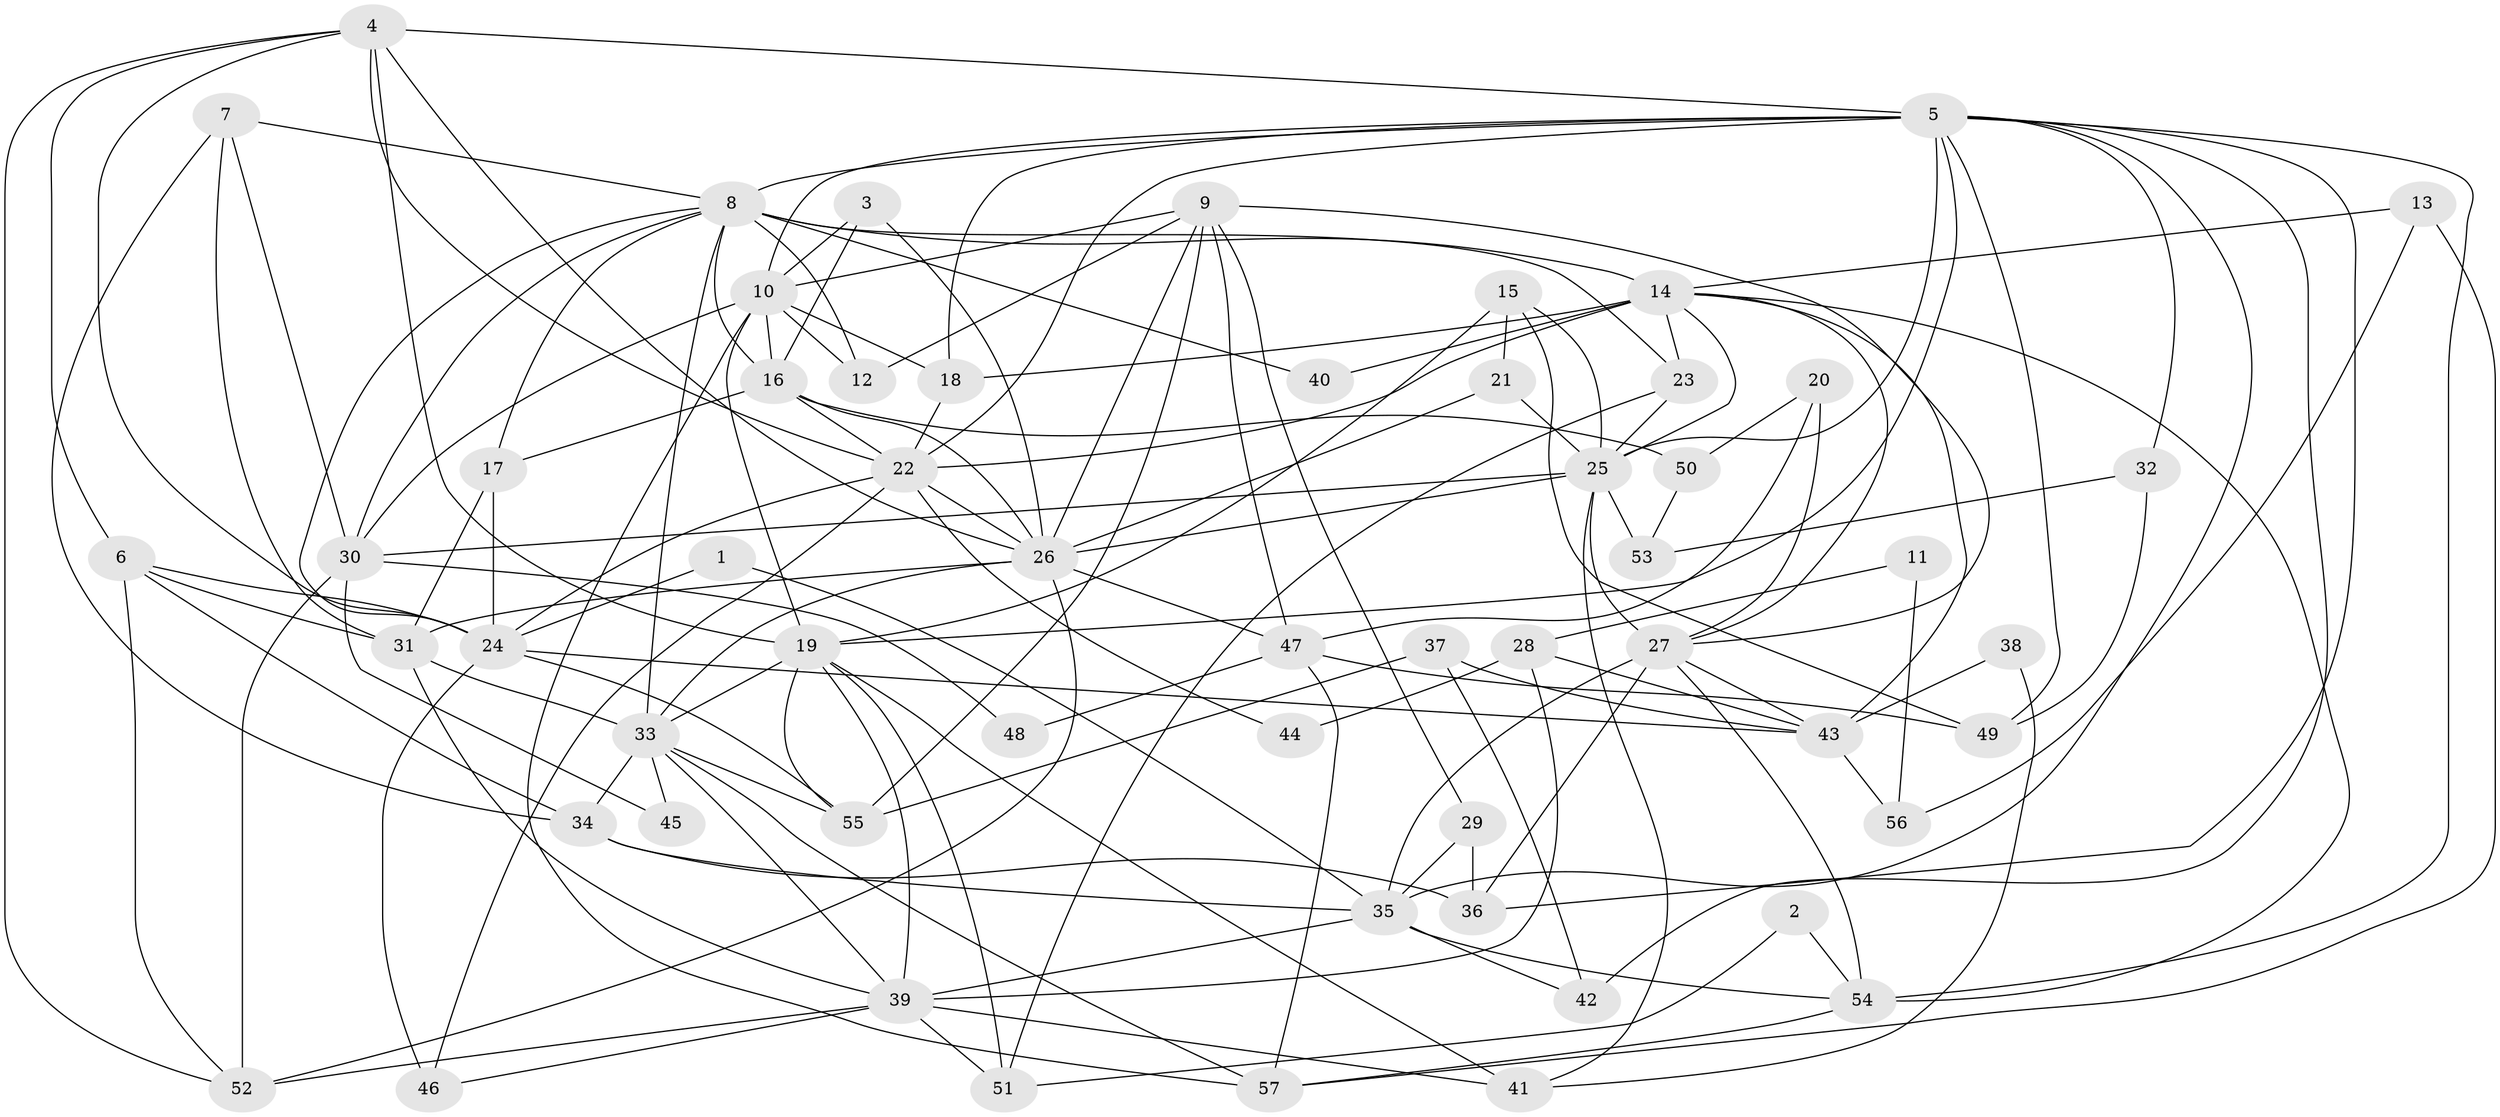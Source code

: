 // original degree distribution, {2: 0.11504424778761062, 4: 0.30973451327433627, 5: 0.1592920353982301, 3: 0.2920353982300885, 6: 0.061946902654867256, 9: 0.017699115044247787, 8: 0.017699115044247787, 7: 0.02654867256637168}
// Generated by graph-tools (version 1.1) at 2025/36/03/09/25 02:36:02]
// undirected, 57 vertices, 149 edges
graph export_dot {
graph [start="1"]
  node [color=gray90,style=filled];
  1;
  2;
  3;
  4;
  5;
  6;
  7;
  8;
  9;
  10;
  11;
  12;
  13;
  14;
  15;
  16;
  17;
  18;
  19;
  20;
  21;
  22;
  23;
  24;
  25;
  26;
  27;
  28;
  29;
  30;
  31;
  32;
  33;
  34;
  35;
  36;
  37;
  38;
  39;
  40;
  41;
  42;
  43;
  44;
  45;
  46;
  47;
  48;
  49;
  50;
  51;
  52;
  53;
  54;
  55;
  56;
  57;
  1 -- 24 [weight=1.0];
  1 -- 35 [weight=1.0];
  2 -- 51 [weight=1.0];
  2 -- 54 [weight=1.0];
  3 -- 10 [weight=1.0];
  3 -- 16 [weight=1.0];
  3 -- 26 [weight=1.0];
  4 -- 5 [weight=2.0];
  4 -- 6 [weight=1.0];
  4 -- 19 [weight=1.0];
  4 -- 22 [weight=1.0];
  4 -- 24 [weight=1.0];
  4 -- 26 [weight=1.0];
  4 -- 52 [weight=1.0];
  5 -- 8 [weight=2.0];
  5 -- 10 [weight=1.0];
  5 -- 18 [weight=1.0];
  5 -- 19 [weight=1.0];
  5 -- 22 [weight=1.0];
  5 -- 25 [weight=2.0];
  5 -- 32 [weight=1.0];
  5 -- 35 [weight=1.0];
  5 -- 36 [weight=1.0];
  5 -- 42 [weight=1.0];
  5 -- 49 [weight=1.0];
  5 -- 54 [weight=1.0];
  6 -- 24 [weight=1.0];
  6 -- 31 [weight=1.0];
  6 -- 34 [weight=1.0];
  6 -- 52 [weight=1.0];
  7 -- 8 [weight=1.0];
  7 -- 30 [weight=1.0];
  7 -- 31 [weight=1.0];
  7 -- 34 [weight=1.0];
  8 -- 12 [weight=1.0];
  8 -- 14 [weight=4.0];
  8 -- 16 [weight=1.0];
  8 -- 17 [weight=2.0];
  8 -- 23 [weight=1.0];
  8 -- 24 [weight=1.0];
  8 -- 30 [weight=1.0];
  8 -- 33 [weight=1.0];
  8 -- 40 [weight=1.0];
  9 -- 10 [weight=1.0];
  9 -- 12 [weight=1.0];
  9 -- 26 [weight=1.0];
  9 -- 27 [weight=1.0];
  9 -- 29 [weight=1.0];
  9 -- 47 [weight=1.0];
  9 -- 55 [weight=1.0];
  10 -- 12 [weight=1.0];
  10 -- 16 [weight=1.0];
  10 -- 18 [weight=1.0];
  10 -- 19 [weight=1.0];
  10 -- 30 [weight=1.0];
  10 -- 57 [weight=1.0];
  11 -- 28 [weight=1.0];
  11 -- 56 [weight=1.0];
  13 -- 14 [weight=1.0];
  13 -- 56 [weight=1.0];
  13 -- 57 [weight=1.0];
  14 -- 18 [weight=1.0];
  14 -- 22 [weight=1.0];
  14 -- 23 [weight=2.0];
  14 -- 25 [weight=1.0];
  14 -- 27 [weight=1.0];
  14 -- 40 [weight=1.0];
  14 -- 43 [weight=1.0];
  14 -- 54 [weight=1.0];
  15 -- 19 [weight=1.0];
  15 -- 21 [weight=1.0];
  15 -- 25 [weight=1.0];
  15 -- 49 [weight=1.0];
  16 -- 17 [weight=1.0];
  16 -- 22 [weight=1.0];
  16 -- 26 [weight=1.0];
  16 -- 50 [weight=1.0];
  17 -- 24 [weight=1.0];
  17 -- 31 [weight=1.0];
  18 -- 22 [weight=1.0];
  19 -- 33 [weight=3.0];
  19 -- 39 [weight=1.0];
  19 -- 41 [weight=1.0];
  19 -- 51 [weight=1.0];
  19 -- 55 [weight=1.0];
  20 -- 27 [weight=1.0];
  20 -- 47 [weight=1.0];
  20 -- 50 [weight=1.0];
  21 -- 25 [weight=1.0];
  21 -- 26 [weight=1.0];
  22 -- 24 [weight=1.0];
  22 -- 26 [weight=1.0];
  22 -- 44 [weight=1.0];
  22 -- 46 [weight=1.0];
  23 -- 25 [weight=1.0];
  23 -- 51 [weight=1.0];
  24 -- 43 [weight=1.0];
  24 -- 46 [weight=1.0];
  24 -- 55 [weight=1.0];
  25 -- 26 [weight=1.0];
  25 -- 27 [weight=1.0];
  25 -- 30 [weight=1.0];
  25 -- 41 [weight=1.0];
  25 -- 53 [weight=1.0];
  26 -- 31 [weight=1.0];
  26 -- 33 [weight=2.0];
  26 -- 47 [weight=1.0];
  26 -- 52 [weight=1.0];
  27 -- 35 [weight=2.0];
  27 -- 36 [weight=1.0];
  27 -- 43 [weight=1.0];
  27 -- 54 [weight=1.0];
  28 -- 39 [weight=1.0];
  28 -- 43 [weight=1.0];
  28 -- 44 [weight=1.0];
  29 -- 35 [weight=1.0];
  29 -- 36 [weight=1.0];
  30 -- 45 [weight=1.0];
  30 -- 48 [weight=1.0];
  30 -- 52 [weight=1.0];
  31 -- 33 [weight=1.0];
  31 -- 39 [weight=1.0];
  32 -- 49 [weight=1.0];
  32 -- 53 [weight=1.0];
  33 -- 34 [weight=2.0];
  33 -- 39 [weight=1.0];
  33 -- 45 [weight=1.0];
  33 -- 55 [weight=1.0];
  33 -- 57 [weight=1.0];
  34 -- 35 [weight=1.0];
  34 -- 36 [weight=1.0];
  35 -- 39 [weight=2.0];
  35 -- 42 [weight=1.0];
  35 -- 54 [weight=1.0];
  37 -- 42 [weight=1.0];
  37 -- 43 [weight=1.0];
  37 -- 55 [weight=1.0];
  38 -- 41 [weight=1.0];
  38 -- 43 [weight=1.0];
  39 -- 41 [weight=1.0];
  39 -- 46 [weight=1.0];
  39 -- 51 [weight=1.0];
  39 -- 52 [weight=1.0];
  43 -- 56 [weight=1.0];
  47 -- 48 [weight=1.0];
  47 -- 49 [weight=1.0];
  47 -- 57 [weight=1.0];
  50 -- 53 [weight=1.0];
  54 -- 57 [weight=1.0];
}
